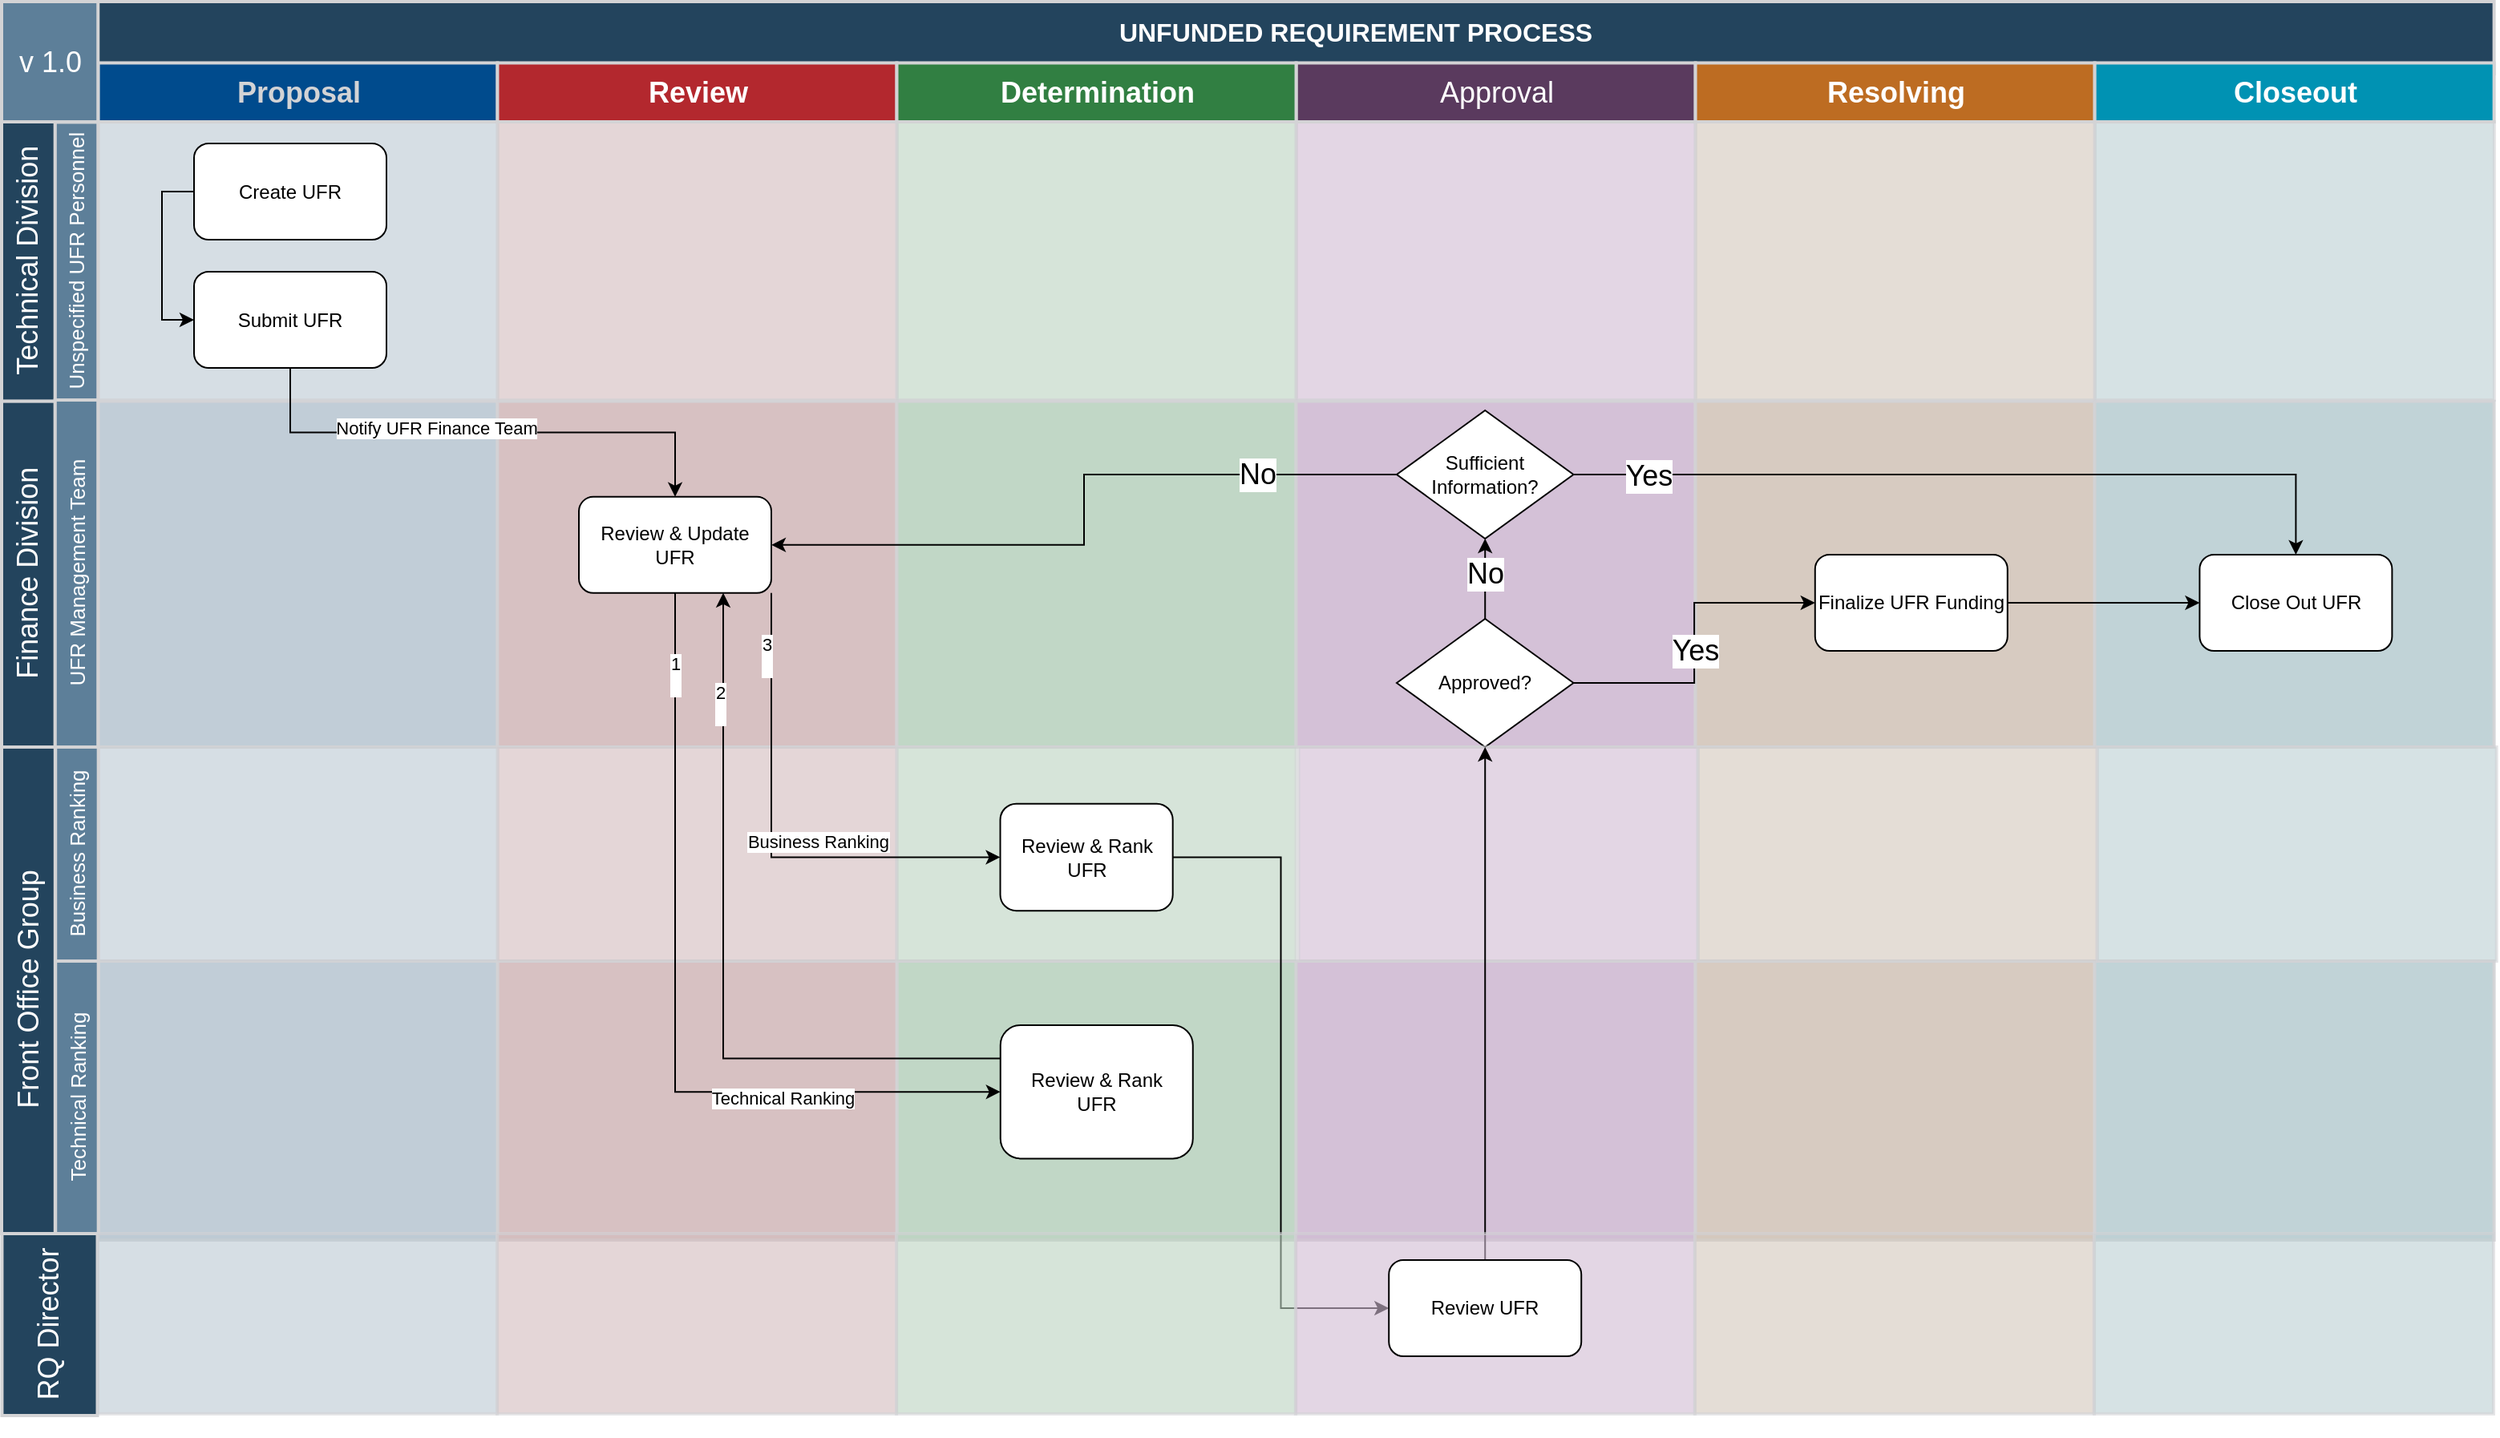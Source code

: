 <mxfile version="24.7.10">
  <diagram id="6a731a19-8d31-9384-78a2-239565b7b9f0" name="Page-1">
    <mxGraphModel dx="3575" dy="1962" grid="1" gridSize="10" guides="1" tooltips="1" connect="1" arrows="1" fold="1" page="1" pageScale="1" pageWidth="1600" pageHeight="900" background="none" math="0" shadow="0">
      <root>
        <mxCell id="0" />
        <mxCell id="1" parent="0" />
        <mxCell id="30EBC-khgppUHFcO1Coo-152" value="" style="group" parent="1" vertex="1" connectable="0">
          <mxGeometry x="-1529.78" y="-647.68" width="1494.1" height="215.68" as="geometry" />
        </mxCell>
        <mxCell id="71" value="" style="strokeColor=#d3d3d5;fillColor=#bbc8d3;fontSize=10;strokeWidth=2;fontFamily=Helvetica;html=1;opacity=90;" parent="30EBC-khgppUHFcO1Coo-152" vertex="1">
          <mxGeometry width="249.017" height="215.68" as="geometry" />
        </mxCell>
        <mxCell id="78" value="" style="strokeColor=#d3d3d5;fillColor=#d3bbbc;fontSize=10;strokeWidth=2;fontFamily=Helvetica;html=1;opacity=90;" parent="30EBC-khgppUHFcO1Coo-152" vertex="1">
          <mxGeometry x="249.017" width="249.017" height="215.68" as="geometry" />
        </mxCell>
        <mxCell id="85" value="" style="strokeColor=#d3d3d5;fillColor=#bbd3c0;fontSize=10;strokeWidth=2;fontFamily=Helvetica;html=1;opacity=90;" parent="30EBC-khgppUHFcO1Coo-152" vertex="1">
          <mxGeometry x="498.033" width="249.017" height="215.68" as="geometry" />
        </mxCell>
        <mxCell id="11IpipOqJez2AS0h7bXD-162" value="" style="strokeColor=#d3d3d5;fillColor=#d0bbd3;fontSize=10;strokeWidth=2;fontFamily=Helvetica;html=1;opacity=90;" parent="30EBC-khgppUHFcO1Coo-152" vertex="1">
          <mxGeometry x="747.05" width="249.017" height="215.68" as="geometry" />
        </mxCell>
        <mxCell id="11IpipOqJez2AS0h7bXD-169" value="" style="strokeColor=#d3d3d5;fillColor=#d3c6bb;fontSize=10;strokeWidth=2;fontFamily=Helvetica;html=1;opacity=90;" parent="30EBC-khgppUHFcO1Coo-152" vertex="1">
          <mxGeometry x="996.067" width="249.017" height="215.68" as="geometry" />
        </mxCell>
        <mxCell id="11IpipOqJez2AS0h7bXD-176" value="" style="strokeColor=#d3d3d5;fillColor=#bbcfd3;fontSize=10;strokeWidth=2;fontFamily=Helvetica;html=1;opacity=90;" parent="30EBC-khgppUHFcO1Coo-152" vertex="1">
          <mxGeometry x="1245.083" width="249.017" height="215.68" as="geometry" />
        </mxCell>
        <mxCell id="30EBC-khgppUHFcO1Coo-155" style="edgeStyle=orthogonalEdgeStyle;rounded=0;orthogonalLoop=1;jettySize=auto;html=1;exitX=0.5;exitY=0;exitDx=0;exitDy=0;" parent="30EBC-khgppUHFcO1Coo-152" source="30EBC-khgppUHFcO1Coo-147" target="30EBC-khgppUHFcO1Coo-151" edge="1">
          <mxGeometry relative="1" as="geometry" />
        </mxCell>
        <mxCell id="30EBC-khgppUHFcO1Coo-156" value="&lt;font style=&quot;font-size: 18px;&quot;&gt;No&lt;/font&gt;" style="edgeLabel;html=1;align=center;verticalAlign=middle;resizable=0;points=[];" parent="30EBC-khgppUHFcO1Coo-155" vertex="1" connectable="0">
          <mxGeometry x="0.197" y="2" relative="1" as="geometry">
            <mxPoint x="2" y="2" as="offset" />
          </mxGeometry>
        </mxCell>
        <mxCell id="30EBC-khgppUHFcO1Coo-147" value="Approved?" style="rhombus;whiteSpace=wrap;html=1;" parent="30EBC-khgppUHFcO1Coo-152" vertex="1">
          <mxGeometry x="809.78" y="135.68" width="110.22" height="80" as="geometry" />
        </mxCell>
        <mxCell id="30EBC-khgppUHFcO1Coo-151" value="Sufficient Information?" style="rhombus;whiteSpace=wrap;html=1;" parent="30EBC-khgppUHFcO1Coo-152" vertex="1">
          <mxGeometry x="809.78" y="5.68" width="110.22" height="80" as="geometry" />
        </mxCell>
        <mxCell id="11IpipOqJez2AS0h7bXD-502" value="" style="group" parent="1" vertex="1" connectable="0">
          <mxGeometry x="-1529.66" y="-298.49" width="1493.98" height="173.98" as="geometry" />
        </mxCell>
        <mxCell id="11IpipOqJez2AS0h7bXD-238" value="" style="strokeColor=#d3d3d5;fillColor=#bbc8d3;fontSize=10;strokeWidth=2;fontFamily=Helvetica;html=1;opacity=90;" parent="11IpipOqJez2AS0h7bXD-502" vertex="1">
          <mxGeometry width="249.018" height="173.98" as="geometry" />
        </mxCell>
        <mxCell id="11IpipOqJez2AS0h7bXD-245" value="" style="strokeColor=#d3d3d5;fillColor=#d3bbbc;fontSize=10;strokeWidth=2;fontFamily=Helvetica;html=1;opacity=90;" parent="11IpipOqJez2AS0h7bXD-502" vertex="1">
          <mxGeometry x="249.018" width="249.018" height="173.98" as="geometry" />
        </mxCell>
        <mxCell id="11IpipOqJez2AS0h7bXD-252" value="" style="strokeColor=#d3d3d5;fillColor=#bbd3c0;fontSize=10;strokeWidth=2;fontFamily=Helvetica;html=1;opacity=90;" parent="11IpipOqJez2AS0h7bXD-502" vertex="1">
          <mxGeometry x="498.036" width="249.018" height="173.98" as="geometry" />
        </mxCell>
        <mxCell id="11IpipOqJez2AS0h7bXD-385" value="" style="strokeColor=#d3d3d5;fillColor=#d0bbd3;fontSize=10;strokeWidth=2;fontFamily=Helvetica;html=1;opacity=90;" parent="11IpipOqJez2AS0h7bXD-502" vertex="1">
          <mxGeometry x="746.926" width="249.018" height="173.98" as="geometry" />
        </mxCell>
        <mxCell id="11IpipOqJez2AS0h7bXD-391" value="" style="strokeColor=#d3d3d5;fillColor=#d3c6bb;fontSize=10;strokeWidth=2;fontFamily=Helvetica;html=1;opacity=90;" parent="11IpipOqJez2AS0h7bXD-502" vertex="1">
          <mxGeometry x="995.944" width="249.018" height="173.98" as="geometry" />
        </mxCell>
        <mxCell id="11IpipOqJez2AS0h7bXD-397" value="" style="strokeColor=#d3d3d5;fillColor=#bbcfd3;fontSize=10;strokeWidth=2;fontFamily=Helvetica;html=1;opacity=90;" parent="11IpipOqJez2AS0h7bXD-502" vertex="1">
          <mxGeometry x="1244.962" width="249.018" height="173.98" as="geometry" />
        </mxCell>
        <mxCell id="11IpipOqJez2AS0h7bXD-500" value="Review &amp;amp; Rank&lt;div&gt;UFR&lt;/div&gt;" style="rounded=1;whiteSpace=wrap;html=1;" parent="11IpipOqJez2AS0h7bXD-502" vertex="1">
          <mxGeometry x="562.54" y="40" width="120" height="83.18" as="geometry" />
        </mxCell>
        <mxCell id="11IpipOqJez2AS0h7bXD-503" value="" style="group" parent="1" vertex="1" connectable="0">
          <mxGeometry x="-1529.66" y="-432" width="1495.51" height="133.51" as="geometry" />
        </mxCell>
        <mxCell id="74" value="" style="strokeColor=#d3d3d5;fillColor=#bbc8d3;fontSize=10;strokeWidth=2;fontFamily=Helvetica;html=1;opacity=60;" parent="11IpipOqJez2AS0h7bXD-503" vertex="1">
          <mxGeometry width="249.02" height="133.51" as="geometry" />
        </mxCell>
        <mxCell id="81" value="" style="strokeColor=#d3d3d5;fillColor=#d3bbbc;fontSize=10;strokeWidth=2;fontFamily=Helvetica;html=1;opacity=60;fontStyle=4" parent="11IpipOqJez2AS0h7bXD-503" vertex="1">
          <mxGeometry x="248.9" width="249.02" height="133.51" as="geometry" />
        </mxCell>
        <mxCell id="88" value="" style="strokeColor=#d3d3d5;fillColor=#bbd3c0;fontSize=10;strokeWidth=2;fontFamily=Helvetica;html=1;opacity=60;fontStyle=4" parent="11IpipOqJez2AS0h7bXD-503" vertex="1">
          <mxGeometry x="497.91" width="249.02" height="133.51" as="geometry" />
        </mxCell>
        <mxCell id="11IpipOqJez2AS0h7bXD-165" value="" style="strokeColor=#d3d3d5;fillColor=#d0bbd3;fontSize=10;strokeWidth=2;fontFamily=Helvetica;html=1;opacity=60;" parent="11IpipOqJez2AS0h7bXD-503" vertex="1">
          <mxGeometry x="748.46" width="249.02" height="133.51" as="geometry" />
        </mxCell>
        <mxCell id="11IpipOqJez2AS0h7bXD-172" value="" style="strokeColor=#d3d3d5;fillColor=#d3c6bb;fontSize=10;strokeWidth=2;fontFamily=Helvetica;html=1;opacity=60;fontStyle=4" parent="11IpipOqJez2AS0h7bXD-503" vertex="1">
          <mxGeometry x="997.48" width="249.02" height="133.51" as="geometry" />
        </mxCell>
        <mxCell id="11IpipOqJez2AS0h7bXD-179" value="" style="strokeColor=#d3d3d5;fillColor=#bbcfd3;fontSize=10;strokeWidth=2;fontFamily=Helvetica;html=1;opacity=60;fontStyle=4" parent="11IpipOqJez2AS0h7bXD-503" vertex="1">
          <mxGeometry x="1246.49" width="249.02" height="133.51" as="geometry" />
        </mxCell>
        <mxCell id="11IpipOqJez2AS0h7bXD-473" value="Review &amp;amp; Rank UFR" style="rounded=1;whiteSpace=wrap;html=1;" parent="11IpipOqJez2AS0h7bXD-503" vertex="1">
          <mxGeometry x="562.42" y="35.341" width="107.58" height="66.755" as="geometry" />
        </mxCell>
        <mxCell id="56" value="UNFUNDED REQUIREMENT PROCESS" style="strokeColor=#d3d3d5;fillColor=#23445D;fontSize=16;strokeWidth=2;fontFamily=Helvetica;html=1;fontColor=#FFFFFF;fontStyle=1;spacingBottom=8;spacingRight=0;spacingLeft=83;" parent="1" vertex="1">
          <mxGeometry x="-1540" y="-897" width="1504.32" height="45" as="geometry" />
        </mxCell>
        <mxCell id="11IpipOqJez2AS0h7bXD-453" value="" style="group" parent="1" vertex="1" connectable="0">
          <mxGeometry x="-1529.78" y="-822" width="1494.23" height="173.51" as="geometry" />
        </mxCell>
        <mxCell id="68" value="" style="strokeColor=#d3d3d5;fillColor=#bbc8d3;fontSize=10;strokeWidth=2;fontFamily=Helvetica;html=1;opacity=60;" parent="11IpipOqJez2AS0h7bXD-453" vertex="1">
          <mxGeometry width="249.017" height="173.51" as="geometry" />
        </mxCell>
        <mxCell id="75" value="" style="strokeColor=#d3d3d5;fillColor=#d3bbbc;fontSize=10;strokeWidth=2;fontFamily=Helvetica;html=1;opacity=60;" parent="11IpipOqJez2AS0h7bXD-453" vertex="1">
          <mxGeometry x="249.017" width="249.145" height="173.51" as="geometry" />
        </mxCell>
        <mxCell id="82" value="" style="strokeColor=#d3d3d5;fillColor=#bbd3c0;fontSize=10;strokeWidth=2;fontFamily=Helvetica;html=1;opacity=60;" parent="11IpipOqJez2AS0h7bXD-453" vertex="1">
          <mxGeometry x="498.034" width="249.145" height="173.51" as="geometry" />
        </mxCell>
        <mxCell id="11IpipOqJez2AS0h7bXD-159" value="" style="strokeColor=#d3d3d5;fillColor=#d0bbd3;fontSize=10;strokeWidth=2;fontFamily=Helvetica;html=1;opacity=60;" parent="11IpipOqJez2AS0h7bXD-453" vertex="1">
          <mxGeometry x="747.051" width="249.017" height="173.51" as="geometry" />
        </mxCell>
        <mxCell id="11IpipOqJez2AS0h7bXD-166" value="" style="strokeColor=#d3d3d5;fillColor=#d3c6bb;fontSize=10;strokeWidth=2;fontFamily=Helvetica;html=1;opacity=60;" parent="11IpipOqJez2AS0h7bXD-453" vertex="1">
          <mxGeometry x="996.068" width="249.145" height="173.51" as="geometry" />
        </mxCell>
        <mxCell id="11IpipOqJez2AS0h7bXD-173" value="" style="strokeColor=#d3d3d5;fillColor=#bbcfd3;fontSize=10;strokeWidth=2;fontFamily=Helvetica;html=1;opacity=60;" parent="11IpipOqJez2AS0h7bXD-453" vertex="1">
          <mxGeometry x="1245.085" width="249.145" height="173.51" as="geometry" />
        </mxCell>
        <mxCell id="11IpipOqJez2AS0h7bXD-460" value="Submit UFR" style="rounded=1;whiteSpace=wrap;html=1;" parent="11IpipOqJez2AS0h7bXD-453" vertex="1">
          <mxGeometry x="59.78" y="93.51" width="120" height="60" as="geometry" />
        </mxCell>
        <mxCell id="11IpipOqJez2AS0h7bXD-483" style="edgeStyle=orthogonalEdgeStyle;rounded=0;orthogonalLoop=1;jettySize=auto;html=1;exitX=0;exitY=0.5;exitDx=0;exitDy=0;entryX=0;entryY=0.5;entryDx=0;entryDy=0;" parent="11IpipOqJez2AS0h7bXD-453" source="11IpipOqJez2AS0h7bXD-482" target="11IpipOqJez2AS0h7bXD-460" edge="1">
          <mxGeometry relative="1" as="geometry" />
        </mxCell>
        <mxCell id="11IpipOqJez2AS0h7bXD-482" value="Create UFR" style="rounded=1;whiteSpace=wrap;html=1;" parent="11IpipOqJez2AS0h7bXD-453" vertex="1">
          <mxGeometry x="59.78" y="13.51" width="120" height="60" as="geometry" />
        </mxCell>
        <mxCell id="11IpipOqJez2AS0h7bXD-479" style="edgeStyle=orthogonalEdgeStyle;rounded=0;orthogonalLoop=1;jettySize=auto;html=1;exitX=1;exitY=0.5;exitDx=0;exitDy=0;entryX=0;entryY=0.5;entryDx=0;entryDy=0;" parent="1" source="11IpipOqJez2AS0h7bXD-473" target="11IpipOqJez2AS0h7bXD-471" edge="1">
          <mxGeometry relative="1" as="geometry" />
        </mxCell>
        <mxCell id="11IpipOqJez2AS0h7bXD-476" style="edgeStyle=orthogonalEdgeStyle;rounded=0;orthogonalLoop=1;jettySize=auto;html=1;exitX=0.5;exitY=1;exitDx=0;exitDy=0;" parent="1" source="11IpipOqJez2AS0h7bXD-460" target="11IpipOqJez2AS0h7bXD-462" edge="1">
          <mxGeometry relative="1" as="geometry" />
        </mxCell>
        <mxCell id="11IpipOqJez2AS0h7bXD-496" value="Notify UFR Finance Team" style="edgeLabel;html=1;align=center;verticalAlign=middle;resizable=0;points=[];" parent="11IpipOqJez2AS0h7bXD-476" vertex="1" connectable="0">
          <mxGeometry x="-0.181" y="3" relative="1" as="geometry">
            <mxPoint as="offset" />
          </mxGeometry>
        </mxCell>
        <mxCell id="11IpipOqJez2AS0h7bXD-478" style="edgeStyle=orthogonalEdgeStyle;rounded=0;orthogonalLoop=1;jettySize=auto;html=1;exitX=1;exitY=1;exitDx=0;exitDy=0;entryX=0;entryY=0.5;entryDx=0;entryDy=0;" parent="1" source="11IpipOqJez2AS0h7bXD-462" target="11IpipOqJez2AS0h7bXD-473" edge="1">
          <mxGeometry relative="1" as="geometry">
            <mxPoint x="-960" y="-398.49" as="targetPoint" />
          </mxGeometry>
        </mxCell>
        <mxCell id="11IpipOqJez2AS0h7bXD-515" value="Business Ranking" style="edgeLabel;html=1;align=center;verticalAlign=middle;resizable=0;points=[];" parent="11IpipOqJez2AS0h7bXD-478" vertex="1" connectable="0">
          <mxGeometry x="0.225" y="-1" relative="1" as="geometry">
            <mxPoint x="5" y="-11" as="offset" />
          </mxGeometry>
        </mxCell>
        <mxCell id="9WcAZf1F2pBD7YGAk-0t-148" value="3&lt;div&gt;&lt;br&gt;&lt;/div&gt;" style="edgeLabel;html=1;align=center;verticalAlign=middle;resizable=0;points=[];" vertex="1" connectable="0" parent="11IpipOqJez2AS0h7bXD-478">
          <mxGeometry x="-0.749" y="-3" relative="1" as="geometry">
            <mxPoint as="offset" />
          </mxGeometry>
        </mxCell>
        <mxCell id="11IpipOqJez2AS0h7bXD-514" style="edgeStyle=orthogonalEdgeStyle;rounded=0;orthogonalLoop=1;jettySize=auto;html=1;exitX=0.5;exitY=1;exitDx=0;exitDy=0;entryX=0;entryY=0.5;entryDx=0;entryDy=0;" parent="1" source="11IpipOqJez2AS0h7bXD-462" target="11IpipOqJez2AS0h7bXD-500" edge="1">
          <mxGeometry relative="1" as="geometry" />
        </mxCell>
        <mxCell id="11IpipOqJez2AS0h7bXD-516" value="Technical Ranking" style="edgeLabel;html=1;align=center;verticalAlign=middle;resizable=0;points=[];" parent="11IpipOqJez2AS0h7bXD-514" vertex="1" connectable="0">
          <mxGeometry x="0.471" y="-4" relative="1" as="geometry">
            <mxPoint as="offset" />
          </mxGeometry>
        </mxCell>
        <mxCell id="9WcAZf1F2pBD7YGAk-0t-146" value="1&lt;div&gt;&lt;br&gt;&lt;/div&gt;" style="edgeLabel;html=1;align=center;verticalAlign=middle;resizable=0;points=[];" vertex="1" connectable="0" parent="11IpipOqJez2AS0h7bXD-514">
          <mxGeometry x="-0.801" y="4" relative="1" as="geometry">
            <mxPoint x="-4" as="offset" />
          </mxGeometry>
        </mxCell>
        <mxCell id="140" value="" style="group;fontSize=10;strokeColor=#d3d3d5;fontColor=#d3d3d5;container=0;" parent="1" vertex="1" connectable="0">
          <mxGeometry x="-1529.78" y="-858.76" width="249.018" height="36.76" as="geometry" />
        </mxCell>
        <mxCell id="11IpipOqJez2AS0h7bXD-231" value="" style="group;fontSize=10;strokeColor=#5a3a5e;fontStyle=1" parent="1" vertex="1" connectable="0">
          <mxGeometry x="-782.727" y="-858.76" width="249.018" height="36.76" as="geometry" />
        </mxCell>
        <mxCell id="11IpipOqJez2AS0h7bXD-232" value="Approval" style="strokeColor=#d3d3d5;fillColor=#5a3a5e;fontSize=18;strokeWidth=2;fontFamily=Helvetica;html=1;labelBackgroundColor=none;fontColor=#FFFFFF;" parent="11IpipOqJez2AS0h7bXD-231" vertex="1">
          <mxGeometry width="249.017" height="36.76" as="geometry" />
        </mxCell>
        <mxCell id="11IpipOqJez2AS0h7bXD-233" value="Resolving" style="strokeColor=#d3d3d5;fillColor=#BD6C22;fontSize=18;strokeWidth=2;fontFamily=Helvetica;html=1;labelBackgroundColor=none;fontColor=#FFFFFF;fontStyle=1" parent="11IpipOqJez2AS0h7bXD-231" vertex="1">
          <mxGeometry x="249.017" width="249.017" height="36.76" as="geometry" />
        </mxCell>
        <mxCell id="11IpipOqJez2AS0h7bXD-234" value="Closeout" style="strokeColor=#d3d3d5;fillColor=#0092b3;fontSize=18;strokeWidth=2;fontFamily=Helvetica;html=1;labelBackgroundColor=none;fontColor=#FFFFFF;fontStyle=1" parent="11IpipOqJez2AS0h7bXD-231" vertex="1">
          <mxGeometry x="498.034" width="249.018" height="36.76" as="geometry" />
        </mxCell>
        <mxCell id="141" value="Proposal" style="strokeColor=#d3d3d5;fillColor=#004b8d;fontSize=18;strokeWidth=2;fontFamily=Helvetica;html=1;labelBackgroundColor=none;fontColor=#d3d3d5;fontStyle=1" parent="1" vertex="1">
          <mxGeometry x="-1529.78" y="-858.76" width="249.017" height="36.76" as="geometry" />
        </mxCell>
        <mxCell id="142" value="Review" style="strokeColor=#d3d3d5;fillColor=#b3282e;fontSize=18;strokeWidth=2;fontFamily=Helvetica;html=1;labelBackgroundColor=none;fontColor=#FFFFFF;fontStyle=1" parent="1" vertex="1">
          <mxGeometry x="-1280.763" y="-858.76" width="249.017" height="36.76" as="geometry" />
        </mxCell>
        <mxCell id="143" value="Determination" style="strokeColor=#d3d3d5;fillColor=#317f42;fontSize=18;strokeWidth=2;fontFamily=Helvetica;html=1;labelBackgroundColor=none;fontColor=#FFFFFF;fontStyle=1" parent="1" vertex="1">
          <mxGeometry x="-1031.746" y="-858.76" width="249.018" height="36.76" as="geometry" />
        </mxCell>
        <mxCell id="30EBC-khgppUHFcO1Coo-145" style="edgeStyle=orthogonalEdgeStyle;rounded=0;orthogonalLoop=1;jettySize=auto;html=1;exitX=0.5;exitY=0;exitDx=0;exitDy=0;entryX=0.5;entryY=1;entryDx=0;entryDy=0;" parent="1" source="11IpipOqJez2AS0h7bXD-471" target="30EBC-khgppUHFcO1Coo-147" edge="1">
          <mxGeometry relative="1" as="geometry" />
        </mxCell>
        <mxCell id="11IpipOqJez2AS0h7bXD-462" value="Review &amp;amp; Update&lt;div&gt;UFR&lt;/div&gt;" style="rounded=1;whiteSpace=wrap;html=1;" parent="1" vertex="1">
          <mxGeometry x="-1230" y="-588.09" width="120" height="60" as="geometry" />
        </mxCell>
        <mxCell id="11IpipOqJez2AS0h7bXD-481" style="edgeStyle=orthogonalEdgeStyle;rounded=0;orthogonalLoop=1;jettySize=auto;html=1;exitX=1;exitY=0.5;exitDx=0;exitDy=0;" parent="1" source="11IpipOqJez2AS0h7bXD-474" target="11IpipOqJez2AS0h7bXD-475" edge="1">
          <mxGeometry relative="1" as="geometry" />
        </mxCell>
        <mxCell id="11IpipOqJez2AS0h7bXD-474" value="Finalize UFR Funding" style="rounded=1;whiteSpace=wrap;html=1;" parent="1" vertex="1">
          <mxGeometry x="-459.11" y="-552" width="120" height="60" as="geometry" />
        </mxCell>
        <mxCell id="11IpipOqJez2AS0h7bXD-475" value="Close Out UFR" style="rounded=1;whiteSpace=wrap;html=1;" parent="1" vertex="1">
          <mxGeometry x="-219.3" y="-552" width="120" height="60" as="geometry" />
        </mxCell>
        <mxCell id="30EBC-khgppUHFcO1Coo-148" style="edgeStyle=orthogonalEdgeStyle;rounded=0;orthogonalLoop=1;jettySize=auto;html=1;exitX=0;exitY=0.5;exitDx=0;exitDy=0;entryX=1;entryY=0.5;entryDx=0;entryDy=0;" parent="1" source="30EBC-khgppUHFcO1Coo-151" target="11IpipOqJez2AS0h7bXD-462" edge="1">
          <mxGeometry relative="1" as="geometry" />
        </mxCell>
        <mxCell id="30EBC-khgppUHFcO1Coo-150" value="No" style="edgeLabel;html=1;align=center;verticalAlign=middle;resizable=0;points=[];fontSize=18;" parent="30EBC-khgppUHFcO1Coo-148" vertex="1" connectable="0">
          <mxGeometry x="-0.668" y="1" relative="1" as="geometry">
            <mxPoint x="-15" y="-1" as="offset" />
          </mxGeometry>
        </mxCell>
        <mxCell id="11IpipOqJez2AS0h7bXD-480" style="edgeStyle=orthogonalEdgeStyle;rounded=0;orthogonalLoop=1;jettySize=auto;html=1;exitX=1;exitY=0.5;exitDx=0;exitDy=0;entryX=0;entryY=0.5;entryDx=0;entryDy=0;" parent="1" source="30EBC-khgppUHFcO1Coo-147" target="11IpipOqJez2AS0h7bXD-474" edge="1">
          <mxGeometry relative="1" as="geometry" />
        </mxCell>
        <mxCell id="30EBC-khgppUHFcO1Coo-144" value="Yes" style="edgeLabel;html=1;align=center;verticalAlign=middle;resizable=0;points=[];fontSize=18;" parent="11IpipOqJez2AS0h7bXD-480" vertex="1" connectable="0">
          <mxGeometry x="-0.693" y="-1" relative="1" as="geometry">
            <mxPoint x="45" y="-21" as="offset" />
          </mxGeometry>
        </mxCell>
        <mxCell id="30EBC-khgppUHFcO1Coo-153" style="edgeStyle=orthogonalEdgeStyle;rounded=0;orthogonalLoop=1;jettySize=auto;html=1;exitX=1;exitY=0.5;exitDx=0;exitDy=0;entryX=0.5;entryY=0;entryDx=0;entryDy=0;" parent="1" source="30EBC-khgppUHFcO1Coo-151" target="11IpipOqJez2AS0h7bXD-475" edge="1">
          <mxGeometry relative="1" as="geometry" />
        </mxCell>
        <mxCell id="30EBC-khgppUHFcO1Coo-154" value="&lt;font style=&quot;font-size: 18px;&quot;&gt;Yes&lt;/font&gt;" style="edgeLabel;html=1;align=center;verticalAlign=middle;resizable=0;points=[];" parent="30EBC-khgppUHFcO1Coo-153" vertex="1" connectable="0">
          <mxGeometry x="-0.813" y="-1" relative="1" as="geometry">
            <mxPoint as="offset" />
          </mxGeometry>
        </mxCell>
        <mxCell id="57" value="Technical Division" style="strokeColor=#d3d3d5;fillColor=#23445D;fontSize=18;strokeWidth=2;horizontal=0;fontFamily=Helvetica;html=1;fontColor=#FFFFFF;fontStyle=0" parent="1" vertex="1">
          <mxGeometry x="-1590" y="-822.004" width="33.404" height="174.324" as="geometry" />
        </mxCell>
        <mxCell id="59" value="v 1.0" style="strokeColor=#d3d3d5;fillColor=#5d7f99;fontSize=18;strokeWidth=2;fontFamily=Helvetica;html=1;labelBackgroundColor=none;fontColor=#FFFFFF;" parent="1" vertex="1">
          <mxGeometry x="-1590" y="-897" width="60.13" height="75" as="geometry" />
        </mxCell>
        <mxCell id="61" value="Unspecified UFR Personnel" style="strokeColor=#d3d3d5;fillColor=#5d7f99;fontSize=13;strokeWidth=2;horizontal=0;fontFamily=Helvetica;html=1;labelBackgroundColor=none;fontColor=#FFFFFF;" parent="1" vertex="1">
          <mxGeometry x="-1556.591" y="-821.774" width="26.731" height="174.092" as="geometry" />
        </mxCell>
        <mxCell id="64" value="Finance Division" style="strokeColor=#d3d3d5;fillColor=#23445D;fontSize=18;strokeWidth=2;horizontal=0;fontFamily=Helvetica;html=1;fontColor=#FFFFFF;fontStyle=0" parent="1" vertex="1">
          <mxGeometry x="-1590" y="-647.68" width="33.397" height="215.68" as="geometry" />
        </mxCell>
        <mxCell id="66" value="UFR Management Team" style="strokeColor=#d3d3d5;fillColor=#5d7f99;fontSize=13;strokeWidth=2;horizontal=0;fontFamily=Helvetica;html=1;labelBackgroundColor=none;fontColor=#FFFFFF;" parent="1" vertex="1">
          <mxGeometry x="-1556.603" y="-648.49" width="26.718" height="216.49" as="geometry" />
        </mxCell>
        <mxCell id="67" value="Front Office Group" style="strokeColor=#d3d3d5;fillColor=#23445D;fontSize=18;strokeWidth=2;horizontal=0;fontFamily=Helvetica;html=1;fontColor=#FFFFFF;fontStyle=0" parent="1" vertex="1">
          <mxGeometry x="-1590" y="-432" width="33.397" height="303.51" as="geometry" />
        </mxCell>
        <mxCell id="11IpipOqJez2AS0h7bXD-149" value="Business Ranking" style="strokeColor=#d3d3d5;fillColor=#5d7f99;fontSize=13;strokeWidth=2;horizontal=0;fontFamily=Helvetica;html=1;labelBackgroundColor=none;fontColor=#FFFFFF;" parent="1" vertex="1">
          <mxGeometry x="-1556.378" y="-432" width="26.718" height="133.51" as="geometry" />
        </mxCell>
        <mxCell id="11IpipOqJez2AS0h7bXD-153" value="Technical Ranking" style="strokeColor=#d3d3d5;fillColor=#5d7f99;fontSize=13;strokeWidth=2;horizontal=0;fontFamily=Helvetica;html=1;labelBackgroundColor=none;fontColor=#FFFFFF;" parent="1" vertex="1">
          <mxGeometry x="-1556.378" y="-298.49" width="26.718" height="170" as="geometry" />
        </mxCell>
        <mxCell id="11IpipOqJez2AS0h7bXD-158" value="RQ Director" style="strokeColor=#d3d3d5;fillColor=#23445D;fontSize=18;strokeWidth=2;horizontal=0;fontFamily=Helvetica;html=1;fontColor=#FFFFFF;fontStyle=0" parent="1" vertex="1">
          <mxGeometry x="-1589.77" y="-128.49" width="59.52" height="113.49" as="geometry" />
        </mxCell>
        <mxCell id="11IpipOqJez2AS0h7bXD-239" value="" style="strokeColor=#d3d3d5;fillColor=#bbc8d3;fontSize=10;strokeWidth=2;fontFamily=Helvetica;html=1;opacity=60;" parent="1" vertex="1">
          <mxGeometry x="-1530" y="-128.49" width="249.018" height="112.43" as="geometry" />
        </mxCell>
        <mxCell id="11IpipOqJez2AS0h7bXD-246" value="" style="strokeColor=#d3d3d5;fillColor=#d3bbbc;fontSize=10;strokeWidth=2;fontFamily=Helvetica;html=1;opacity=60;" parent="1" vertex="1">
          <mxGeometry x="-1280.982" y="-128.49" width="249.018" height="112.43" as="geometry" />
        </mxCell>
        <mxCell id="11IpipOqJez2AS0h7bXD-253" value="" style="strokeColor=#d3d3d5;fillColor=#bbd3c0;fontSize=10;strokeWidth=2;fontFamily=Helvetica;html=1;opacity=60;" parent="1" vertex="1">
          <mxGeometry x="-1031.964" y="-128.49" width="249.018" height="112.43" as="geometry" />
        </mxCell>
        <mxCell id="11IpipOqJez2AS0h7bXD-386" value="" style="strokeColor=#d3d3d5;fillColor=#d0bbd3;fontSize=10;strokeWidth=2;fontFamily=Helvetica;html=1;opacity=60;" parent="1" vertex="1">
          <mxGeometry x="-783.074" y="-128.49" width="249.018" height="112.43" as="geometry" />
        </mxCell>
        <mxCell id="11IpipOqJez2AS0h7bXD-392" value="" style="strokeColor=#d3d3d5;fillColor=#d3c6bb;fontSize=10;strokeWidth=2;fontFamily=Helvetica;html=1;opacity=60;" parent="1" vertex="1">
          <mxGeometry x="-534.056" y="-128.49" width="249.018" height="112.43" as="geometry" />
        </mxCell>
        <mxCell id="11IpipOqJez2AS0h7bXD-398" value="" style="strokeColor=#d3d3d5;fillColor=#bbcfd3;fontSize=10;strokeWidth=2;fontFamily=Helvetica;html=1;opacity=60;" parent="1" vertex="1">
          <mxGeometry x="-285.038" y="-128.49" width="249.018" height="112.43" as="geometry" />
        </mxCell>
        <mxCell id="11IpipOqJez2AS0h7bXD-458" value="" style="group" parent="1" vertex="1" connectable="0">
          <mxGeometry x="-1540" y="-123.0" width="1493.98" height="120.86" as="geometry" />
        </mxCell>
        <mxCell id="11IpipOqJez2AS0h7bXD-471" value="Review UFR" style="rounded=1;whiteSpace=wrap;html=1;" parent="11IpipOqJez2AS0h7bXD-458" vertex="1">
          <mxGeometry x="815.11" y="11.0" width="120" height="60" as="geometry" />
        </mxCell>
        <mxCell id="9WcAZf1F2pBD7YGAk-0t-145" value="" style="edgeStyle=orthogonalEdgeStyle;rounded=0;orthogonalLoop=1;jettySize=auto;html=1;entryX=0.75;entryY=1;entryDx=0;entryDy=0;exitX=0;exitY=0.25;exitDx=0;exitDy=0;" edge="1" parent="1" source="11IpipOqJez2AS0h7bXD-500" target="11IpipOqJez2AS0h7bXD-462">
          <mxGeometry relative="1" as="geometry" />
        </mxCell>
        <mxCell id="9WcAZf1F2pBD7YGAk-0t-147" value="2&lt;div&gt;&lt;br&gt;&lt;/div&gt;" style="edgeLabel;html=1;align=center;verticalAlign=middle;resizable=0;points=[];" vertex="1" connectable="0" parent="9WcAZf1F2pBD7YGAk-0t-145">
          <mxGeometry x="0.697" y="2" relative="1" as="geometry">
            <mxPoint y="-1" as="offset" />
          </mxGeometry>
        </mxCell>
      </root>
    </mxGraphModel>
  </diagram>
</mxfile>

